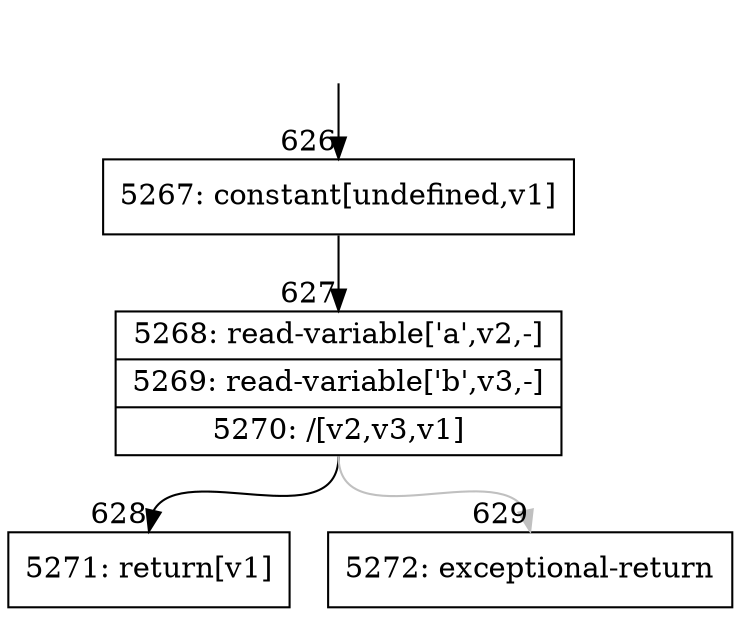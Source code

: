 digraph {
rankdir="TD"
BB_entry26[shape=none,label=""];
BB_entry26 -> BB626 [tailport=s, headport=n, headlabel="    626"]
BB626 [shape=record label="{5267: constant[undefined,v1]}" ] 
BB626 -> BB627 [tailport=s, headport=n, headlabel="      627"]
BB627 [shape=record label="{5268: read-variable['a',v2,-]|5269: read-variable['b',v3,-]|5270: /[v2,v3,v1]}" ] 
BB627 -> BB628 [tailport=s, headport=n, headlabel="      628"]
BB627 -> BB629 [tailport=s, headport=n, color=gray, headlabel="      629"]
BB628 [shape=record label="{5271: return[v1]}" ] 
BB629 [shape=record label="{5272: exceptional-return}" ] 
//#$~ 208
}
